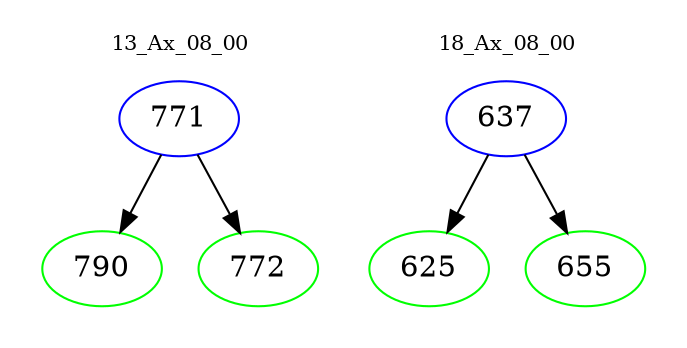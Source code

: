 digraph{
subgraph cluster_0 {
color = white
label = "13_Ax_08_00";
fontsize=10;
T0_771 [label="771", color="blue"]
T0_771 -> T0_790 [color="black"]
T0_790 [label="790", color="green"]
T0_771 -> T0_772 [color="black"]
T0_772 [label="772", color="green"]
}
subgraph cluster_1 {
color = white
label = "18_Ax_08_00";
fontsize=10;
T1_637 [label="637", color="blue"]
T1_637 -> T1_625 [color="black"]
T1_625 [label="625", color="green"]
T1_637 -> T1_655 [color="black"]
T1_655 [label="655", color="green"]
}
}
